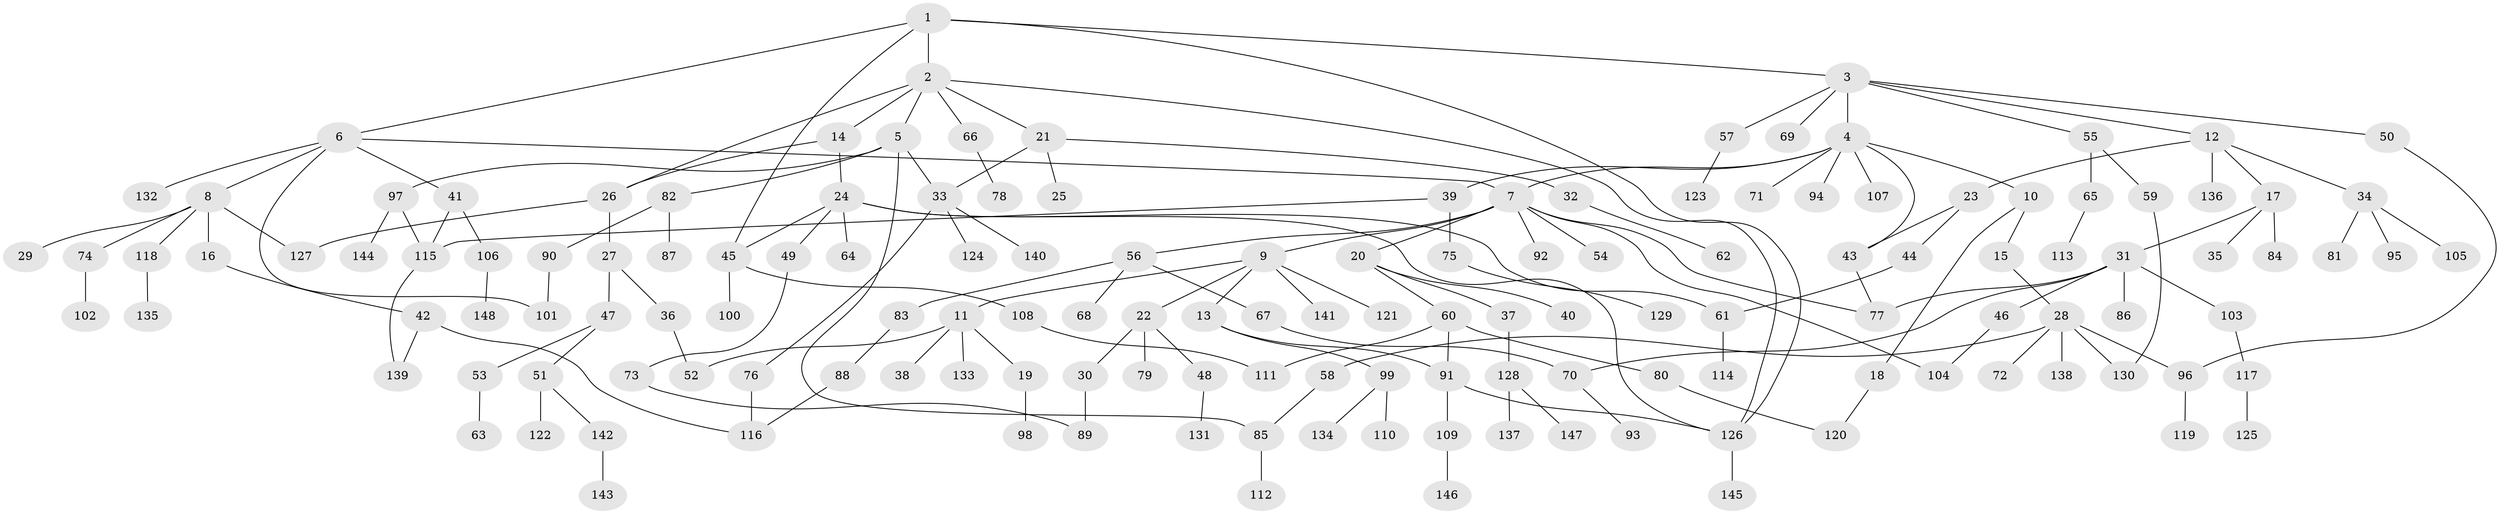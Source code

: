 // Generated by graph-tools (version 1.1) at 2025/01/03/09/25 03:01:00]
// undirected, 148 vertices, 175 edges
graph export_dot {
graph [start="1"]
  node [color=gray90,style=filled];
  1;
  2;
  3;
  4;
  5;
  6;
  7;
  8;
  9;
  10;
  11;
  12;
  13;
  14;
  15;
  16;
  17;
  18;
  19;
  20;
  21;
  22;
  23;
  24;
  25;
  26;
  27;
  28;
  29;
  30;
  31;
  32;
  33;
  34;
  35;
  36;
  37;
  38;
  39;
  40;
  41;
  42;
  43;
  44;
  45;
  46;
  47;
  48;
  49;
  50;
  51;
  52;
  53;
  54;
  55;
  56;
  57;
  58;
  59;
  60;
  61;
  62;
  63;
  64;
  65;
  66;
  67;
  68;
  69;
  70;
  71;
  72;
  73;
  74;
  75;
  76;
  77;
  78;
  79;
  80;
  81;
  82;
  83;
  84;
  85;
  86;
  87;
  88;
  89;
  90;
  91;
  92;
  93;
  94;
  95;
  96;
  97;
  98;
  99;
  100;
  101;
  102;
  103;
  104;
  105;
  106;
  107;
  108;
  109;
  110;
  111;
  112;
  113;
  114;
  115;
  116;
  117;
  118;
  119;
  120;
  121;
  122;
  123;
  124;
  125;
  126;
  127;
  128;
  129;
  130;
  131;
  132;
  133;
  134;
  135;
  136;
  137;
  138;
  139;
  140;
  141;
  142;
  143;
  144;
  145;
  146;
  147;
  148;
  1 -- 2;
  1 -- 3;
  1 -- 6;
  1 -- 126;
  1 -- 45;
  2 -- 5;
  2 -- 14;
  2 -- 21;
  2 -- 26;
  2 -- 66;
  2 -- 126;
  3 -- 4;
  3 -- 12;
  3 -- 50;
  3 -- 55;
  3 -- 57;
  3 -- 69;
  4 -- 7;
  4 -- 10;
  4 -- 39;
  4 -- 71;
  4 -- 94;
  4 -- 107;
  4 -- 43;
  5 -- 33;
  5 -- 82;
  5 -- 85;
  5 -- 97;
  6 -- 8;
  6 -- 41;
  6 -- 101;
  6 -- 132;
  6 -- 7;
  7 -- 9;
  7 -- 20;
  7 -- 54;
  7 -- 56;
  7 -- 92;
  7 -- 77;
  7 -- 104;
  8 -- 16;
  8 -- 29;
  8 -- 74;
  8 -- 118;
  8 -- 127;
  9 -- 11;
  9 -- 13;
  9 -- 22;
  9 -- 121;
  9 -- 141;
  10 -- 15;
  10 -- 18;
  11 -- 19;
  11 -- 38;
  11 -- 133;
  11 -- 52;
  12 -- 17;
  12 -- 23;
  12 -- 34;
  12 -- 136;
  13 -- 91;
  13 -- 99;
  14 -- 24;
  14 -- 26;
  15 -- 28;
  16 -- 42;
  17 -- 31;
  17 -- 35;
  17 -- 84;
  18 -- 120;
  19 -- 98;
  20 -- 37;
  20 -- 40;
  20 -- 60;
  21 -- 25;
  21 -- 32;
  21 -- 33;
  22 -- 30;
  22 -- 48;
  22 -- 79;
  23 -- 43;
  23 -- 44;
  24 -- 45;
  24 -- 49;
  24 -- 64;
  24 -- 126;
  24 -- 61;
  26 -- 27;
  26 -- 127;
  27 -- 36;
  27 -- 47;
  28 -- 58;
  28 -- 72;
  28 -- 138;
  28 -- 96;
  28 -- 130;
  30 -- 89;
  31 -- 46;
  31 -- 70;
  31 -- 86;
  31 -- 103;
  31 -- 77;
  32 -- 62;
  33 -- 76;
  33 -- 124;
  33 -- 140;
  34 -- 81;
  34 -- 95;
  34 -- 105;
  36 -- 52;
  37 -- 128;
  39 -- 75;
  39 -- 115;
  41 -- 106;
  41 -- 115;
  42 -- 139;
  42 -- 116;
  43 -- 77;
  44 -- 61;
  45 -- 100;
  45 -- 108;
  46 -- 104;
  47 -- 51;
  47 -- 53;
  48 -- 131;
  49 -- 73;
  50 -- 96;
  51 -- 122;
  51 -- 142;
  53 -- 63;
  55 -- 59;
  55 -- 65;
  56 -- 67;
  56 -- 68;
  56 -- 83;
  57 -- 123;
  58 -- 85;
  59 -- 130;
  60 -- 80;
  60 -- 111;
  60 -- 91;
  61 -- 114;
  65 -- 113;
  66 -- 78;
  67 -- 70;
  70 -- 93;
  73 -- 89;
  74 -- 102;
  75 -- 129;
  76 -- 116;
  80 -- 120;
  82 -- 87;
  82 -- 90;
  83 -- 88;
  85 -- 112;
  88 -- 116;
  90 -- 101;
  91 -- 109;
  91 -- 126;
  96 -- 119;
  97 -- 115;
  97 -- 144;
  99 -- 110;
  99 -- 134;
  103 -- 117;
  106 -- 148;
  108 -- 111;
  109 -- 146;
  115 -- 139;
  117 -- 125;
  118 -- 135;
  126 -- 145;
  128 -- 137;
  128 -- 147;
  142 -- 143;
}

